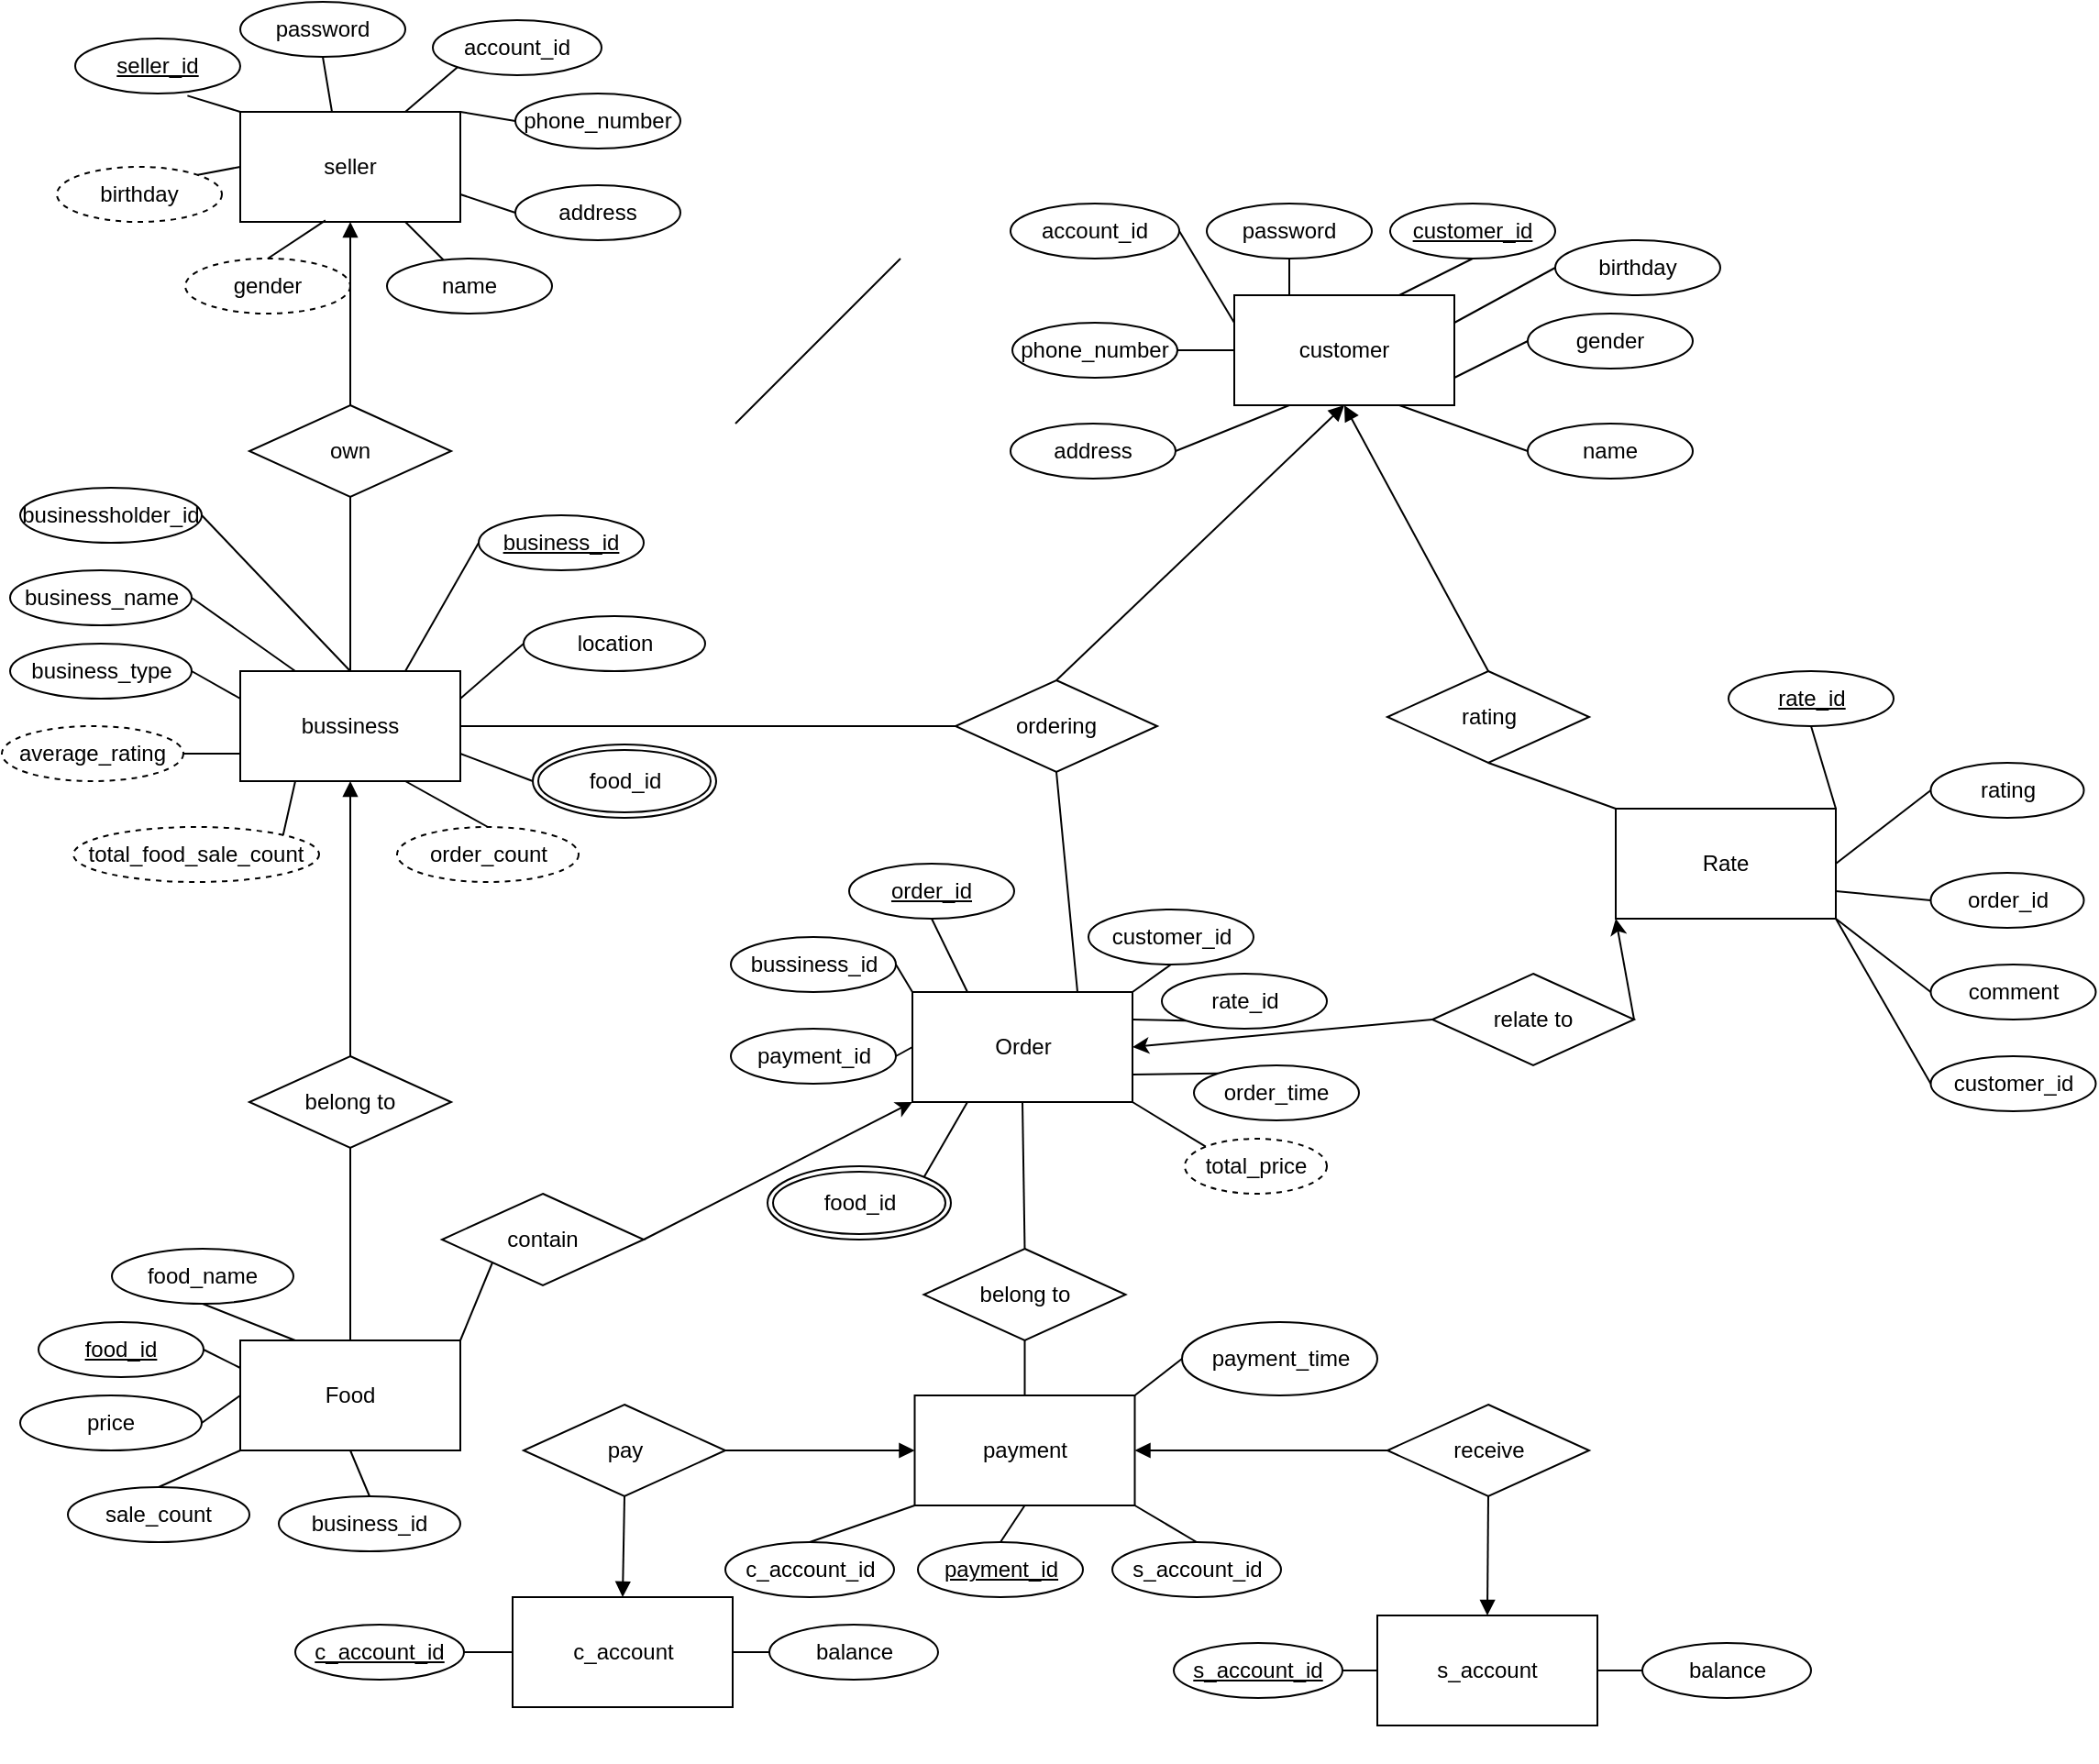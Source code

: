 <mxfile version="14.6.11" type="github">
  <diagram id="zIY5MBnULiBrZU2z5_TN" name="Page-1">
    <mxGraphModel dx="1221" dy="682" grid="1" gridSize="10" guides="1" tooltips="1" connect="1" arrows="1" fold="1" page="1" pageScale="1" pageWidth="827" pageHeight="1169" math="0" shadow="0">
      <root>
        <mxCell id="0" />
        <mxCell id="1" parent="0" />
        <mxCell id="gtj9oNjg9Hfpf6i6Bz86-1" style="edgeStyle=none;rounded=0;orthogonalLoop=1;jettySize=auto;html=1;exitX=0.5;exitY=1;exitDx=0;exitDy=0;entryX=0.5;entryY=0;entryDx=0;entryDy=0;endArrow=none;endFill=0;startArrow=block;startFill=1;" parent="1" source="gtj9oNjg9Hfpf6i6Bz86-3" target="gtj9oNjg9Hfpf6i6Bz86-18" edge="1">
          <mxGeometry relative="1" as="geometry" />
        </mxCell>
        <mxCell id="gtj9oNjg9Hfpf6i6Bz86-2" style="edgeStyle=none;rounded=0;orthogonalLoop=1;jettySize=auto;html=1;exitX=1;exitY=0.5;exitDx=0;exitDy=0;entryX=0;entryY=0.5;entryDx=0;entryDy=0;endArrow=none;endFill=0;" parent="1" source="gtj9oNjg9Hfpf6i6Bz86-3" target="gtj9oNjg9Hfpf6i6Bz86-96" edge="1">
          <mxGeometry relative="1" as="geometry" />
        </mxCell>
        <mxCell id="gtj9oNjg9Hfpf6i6Bz86-3" value="bussiness" style="rounded=0;whiteSpace=wrap;html=1;" parent="1" vertex="1">
          <mxGeometry x="220" y="405" width="120" height="60" as="geometry" />
        </mxCell>
        <mxCell id="gtj9oNjg9Hfpf6i6Bz86-4" value="Rate" style="rounded=0;whiteSpace=wrap;html=1;" parent="1" vertex="1">
          <mxGeometry x="970" y="480" width="120" height="60" as="geometry" />
        </mxCell>
        <mxCell id="gtj9oNjg9Hfpf6i6Bz86-5" style="edgeStyle=none;rounded=0;orthogonalLoop=1;jettySize=auto;html=1;exitX=1;exitY=0;exitDx=0;exitDy=0;entryX=0;entryY=1;entryDx=0;entryDy=0;endArrow=none;endFill=0;" parent="1" source="gtj9oNjg9Hfpf6i6Bz86-6" target="gtj9oNjg9Hfpf6i6Bz86-82" edge="1">
          <mxGeometry relative="1" as="geometry" />
        </mxCell>
        <mxCell id="gtj9oNjg9Hfpf6i6Bz86-6" value="Food" style="rounded=0;whiteSpace=wrap;html=1;" parent="1" vertex="1">
          <mxGeometry x="220" y="770" width="120" height="60" as="geometry" />
        </mxCell>
        <mxCell id="gtj9oNjg9Hfpf6i6Bz86-7" style="edgeStyle=none;rounded=0;orthogonalLoop=1;jettySize=auto;html=1;exitX=1;exitY=0.5;exitDx=0;exitDy=0;entryX=0;entryY=0.5;entryDx=0;entryDy=0;endArrow=none;endFill=0;startArrow=block;startFill=1;" parent="1" source="gtj9oNjg9Hfpf6i6Bz86-8" target="gtj9oNjg9Hfpf6i6Bz86-14" edge="1">
          <mxGeometry relative="1" as="geometry" />
        </mxCell>
        <mxCell id="gtj9oNjg9Hfpf6i6Bz86-8" value="payment" style="rounded=0;whiteSpace=wrap;html=1;" parent="1" vertex="1">
          <mxGeometry x="587.75" y="800" width="120" height="60" as="geometry" />
        </mxCell>
        <mxCell id="gtj9oNjg9Hfpf6i6Bz86-9" style="edgeStyle=none;rounded=0;orthogonalLoop=1;jettySize=auto;html=1;exitX=0;exitY=0.5;exitDx=0;exitDy=0;entryX=0.75;entryY=0;entryDx=0;entryDy=0;endArrow=none;endFill=0;" parent="1" source="gtj9oNjg9Hfpf6i6Bz86-10" target="gtj9oNjg9Hfpf6i6Bz86-3" edge="1">
          <mxGeometry relative="1" as="geometry" />
        </mxCell>
        <mxCell id="gtj9oNjg9Hfpf6i6Bz86-10" value="business_id" style="ellipse;whiteSpace=wrap;html=1;fontStyle=4" parent="1" vertex="1">
          <mxGeometry x="350" y="320" width="90" height="30" as="geometry" />
        </mxCell>
        <mxCell id="gtj9oNjg9Hfpf6i6Bz86-11" style="edgeStyle=none;rounded=0;orthogonalLoop=1;jettySize=auto;html=1;exitX=1;exitY=0.5;exitDx=0;exitDy=0;entryX=0;entryY=0.5;entryDx=0;entryDy=0;endArrow=block;endFill=1;" parent="1" source="gtj9oNjg9Hfpf6i6Bz86-12" target="gtj9oNjg9Hfpf6i6Bz86-8" edge="1">
          <mxGeometry relative="1" as="geometry" />
        </mxCell>
        <mxCell id="gtj9oNjg9Hfpf6i6Bz86-12" value="pay" style="rhombus;whiteSpace=wrap;html=1;shadow=0;sketch=0;" parent="1" vertex="1">
          <mxGeometry x="374.5" y="805" width="110" height="50" as="geometry" />
        </mxCell>
        <mxCell id="gtj9oNjg9Hfpf6i6Bz86-13" style="edgeStyle=none;rounded=0;orthogonalLoop=1;jettySize=auto;html=1;exitX=0.5;exitY=1;exitDx=0;exitDy=0;entryX=0.5;entryY=0;entryDx=0;entryDy=0;endArrow=block;endFill=1;" parent="1" source="gtj9oNjg9Hfpf6i6Bz86-14" target="gtj9oNjg9Hfpf6i6Bz86-73" edge="1">
          <mxGeometry relative="1" as="geometry" />
        </mxCell>
        <mxCell id="gtj9oNjg9Hfpf6i6Bz86-14" value="receive" style="rhombus;whiteSpace=wrap;html=1;shadow=0;sketch=0;" parent="1" vertex="1">
          <mxGeometry x="845.5" y="805" width="110" height="50" as="geometry" />
        </mxCell>
        <mxCell id="gtj9oNjg9Hfpf6i6Bz86-15" style="edgeStyle=none;rounded=0;orthogonalLoop=1;jettySize=auto;html=1;exitX=0.5;exitY=1;exitDx=0;exitDy=0;entryX=0.5;entryY=0;entryDx=0;entryDy=0;endArrow=none;endFill=0;" parent="1" source="gtj9oNjg9Hfpf6i6Bz86-16" target="gtj9oNjg9Hfpf6i6Bz86-8" edge="1">
          <mxGeometry relative="1" as="geometry" />
        </mxCell>
        <mxCell id="gtj9oNjg9Hfpf6i6Bz86-16" value="belong to" style="rhombus;whiteSpace=wrap;html=1;shadow=0;sketch=0;" parent="1" vertex="1">
          <mxGeometry x="592.75" y="720" width="110" height="50" as="geometry" />
        </mxCell>
        <mxCell id="gtj9oNjg9Hfpf6i6Bz86-17" style="edgeStyle=none;rounded=0;orthogonalLoop=1;jettySize=auto;html=1;exitX=0.5;exitY=1;exitDx=0;exitDy=0;entryX=0.5;entryY=0;entryDx=0;entryDy=0;endArrow=none;endFill=0;" parent="1" source="gtj9oNjg9Hfpf6i6Bz86-18" target="gtj9oNjg9Hfpf6i6Bz86-6" edge="1">
          <mxGeometry relative="1" as="geometry" />
        </mxCell>
        <mxCell id="gtj9oNjg9Hfpf6i6Bz86-18" value="belong to" style="rhombus;whiteSpace=wrap;html=1;shadow=0;sketch=0;" parent="1" vertex="1">
          <mxGeometry x="225" y="615" width="110" height="50" as="geometry" />
        </mxCell>
        <mxCell id="gtj9oNjg9Hfpf6i6Bz86-19" value="" style="group" parent="1" vertex="1" connectable="0">
          <mxGeometry x="642" y="150" width="370" height="170" as="geometry" />
        </mxCell>
        <mxCell id="gtj9oNjg9Hfpf6i6Bz86-20" value="customer" style="rounded=0;whiteSpace=wrap;html=1;" parent="gtj9oNjg9Hfpf6i6Bz86-19" vertex="1">
          <mxGeometry x="120" y="50" width="120" height="60" as="geometry" />
        </mxCell>
        <mxCell id="gtj9oNjg9Hfpf6i6Bz86-21" style="edgeStyle=none;rounded=0;orthogonalLoop=1;jettySize=auto;html=1;exitX=0.5;exitY=1;exitDx=0;exitDy=0;entryX=0.75;entryY=0;entryDx=0;entryDy=0;endArrow=none;endFill=0;" parent="gtj9oNjg9Hfpf6i6Bz86-19" source="gtj9oNjg9Hfpf6i6Bz86-22" target="gtj9oNjg9Hfpf6i6Bz86-20" edge="1">
          <mxGeometry relative="1" as="geometry" />
        </mxCell>
        <mxCell id="gtj9oNjg9Hfpf6i6Bz86-22" value="&lt;u&gt;customer_id&lt;/u&gt;" style="ellipse;whiteSpace=wrap;html=1;" parent="gtj9oNjg9Hfpf6i6Bz86-19" vertex="1">
          <mxGeometry x="205" width="90" height="30" as="geometry" />
        </mxCell>
        <mxCell id="gtj9oNjg9Hfpf6i6Bz86-23" style="edgeStyle=none;rounded=0;orthogonalLoop=1;jettySize=auto;html=1;exitX=0.5;exitY=1;exitDx=0;exitDy=0;entryX=0.25;entryY=0;entryDx=0;entryDy=0;endArrow=none;endFill=0;" parent="gtj9oNjg9Hfpf6i6Bz86-19" source="gtj9oNjg9Hfpf6i6Bz86-24" target="gtj9oNjg9Hfpf6i6Bz86-20" edge="1">
          <mxGeometry relative="1" as="geometry" />
        </mxCell>
        <mxCell id="gtj9oNjg9Hfpf6i6Bz86-24" value="password" style="ellipse;whiteSpace=wrap;html=1;" parent="gtj9oNjg9Hfpf6i6Bz86-19" vertex="1">
          <mxGeometry x="105" width="90" height="30" as="geometry" />
        </mxCell>
        <mxCell id="gtj9oNjg9Hfpf6i6Bz86-25" value="account_&lt;span style=&quot;color: rgba(0 , 0 , 0 , 0) ; font-family: monospace ; font-size: 0px&quot;&gt;%3CmxGraphModel%3E%3Croot%3E%3CmxCell%20id%3D%220%22%2F%3E%3CmxCell%20id%3D%221%22%20parent%3D%220%22%2F%3E%3CmxCell%20id%3D%222%22%20value%3D%22customer_id%22%20style%3D%22ellipse%3BwhiteSpace%3Dwrap%3Bhtml%3D1%3B%22%20vertex%3D%221%22%20parent%3D%221%22%3E%3CmxGeometry%20x%3D%22100%22%20y%3D%2220%22%20width%3D%2290%22%20height%3D%2230%22%20as%3D%22geometry%22%2F%3E%3C%2FmxCell%3E%3C%2Froot%3E%3C%2FmxGraphModel%3E&lt;/span&gt;id&lt;span style=&quot;color: rgba(0 , 0 , 0 , 0) ; font-family: monospace ; font-size: 0px&quot;&gt;%3CmxGraphModel%3E%3Croot%3E%3CmxCell%20id%3D%220%22%2F%3E%3CmxCell%20id%3D%221%22%20parent%3D%220%22%2F%3E%3CmxCell%20id%3D%222%22%20value%3D%22customer_id%22%20style%3D%22ellipse%3BwhiteSpace%3Dwrap%3Bhtml%3D1%3B%22%20vertex%3D%221%22%20parent%3D%221%22%3E%3CmxGeometry%20x%3D%22100%22%20y%3D%2220%22%20width%3D%2290%22%20height%3D%2230%22%20as%3D%22geometry%22%2F%3E%3C%2FmxCell%3E%3C%2Froot%3E%3C%2FmxGraphModel%3E&lt;/span&gt;" style="ellipse;whiteSpace=wrap;html=1;" parent="gtj9oNjg9Hfpf6i6Bz86-19" vertex="1">
          <mxGeometry x="-2" width="92" height="30" as="geometry" />
        </mxCell>
        <mxCell id="gtj9oNjg9Hfpf6i6Bz86-26" style="edgeStyle=none;rounded=0;orthogonalLoop=1;jettySize=auto;html=1;exitX=1;exitY=0.5;exitDx=0;exitDy=0;entryX=0.25;entryY=1;entryDx=0;entryDy=0;endArrow=none;endFill=0;" parent="gtj9oNjg9Hfpf6i6Bz86-19" source="gtj9oNjg9Hfpf6i6Bz86-27" target="gtj9oNjg9Hfpf6i6Bz86-20" edge="1">
          <mxGeometry relative="1" as="geometry" />
        </mxCell>
        <mxCell id="gtj9oNjg9Hfpf6i6Bz86-27" value="address" style="ellipse;whiteSpace=wrap;html=1;" parent="gtj9oNjg9Hfpf6i6Bz86-19" vertex="1">
          <mxGeometry x="-2" y="120" width="90" height="30" as="geometry" />
        </mxCell>
        <mxCell id="gtj9oNjg9Hfpf6i6Bz86-28" style="edgeStyle=orthogonalEdgeStyle;rounded=0;orthogonalLoop=1;jettySize=auto;html=1;exitX=1;exitY=0.5;exitDx=0;exitDy=0;entryX=0;entryY=1;entryDx=0;entryDy=0;strokeColor=none;" parent="gtj9oNjg9Hfpf6i6Bz86-19" source="gtj9oNjg9Hfpf6i6Bz86-30" target="gtj9oNjg9Hfpf6i6Bz86-20" edge="1">
          <mxGeometry relative="1" as="geometry" />
        </mxCell>
        <mxCell id="gtj9oNjg9Hfpf6i6Bz86-29" style="edgeStyle=none;rounded=0;orthogonalLoop=1;jettySize=auto;html=1;exitX=1;exitY=0.5;exitDx=0;exitDy=0;entryX=0;entryY=0.5;entryDx=0;entryDy=0;endArrow=none;endFill=0;" parent="gtj9oNjg9Hfpf6i6Bz86-19" source="gtj9oNjg9Hfpf6i6Bz86-30" target="gtj9oNjg9Hfpf6i6Bz86-20" edge="1">
          <mxGeometry relative="1" as="geometry" />
        </mxCell>
        <mxCell id="gtj9oNjg9Hfpf6i6Bz86-30" value="phone_number" style="ellipse;whiteSpace=wrap;html=1;" parent="gtj9oNjg9Hfpf6i6Bz86-19" vertex="1">
          <mxGeometry x="-1" y="65" width="90" height="30" as="geometry" />
        </mxCell>
        <mxCell id="gtj9oNjg9Hfpf6i6Bz86-31" style="edgeStyle=none;rounded=0;orthogonalLoop=1;jettySize=auto;html=1;exitX=0;exitY=0.5;exitDx=0;exitDy=0;entryX=0.75;entryY=1;entryDx=0;entryDy=0;endArrow=none;endFill=0;" parent="gtj9oNjg9Hfpf6i6Bz86-19" source="gtj9oNjg9Hfpf6i6Bz86-32" target="gtj9oNjg9Hfpf6i6Bz86-20" edge="1">
          <mxGeometry relative="1" as="geometry" />
        </mxCell>
        <mxCell id="gtj9oNjg9Hfpf6i6Bz86-32" value="name" style="ellipse;whiteSpace=wrap;html=1;" parent="gtj9oNjg9Hfpf6i6Bz86-19" vertex="1">
          <mxGeometry x="280" y="120" width="90" height="30" as="geometry" />
        </mxCell>
        <mxCell id="gtj9oNjg9Hfpf6i6Bz86-33" style="edgeStyle=none;rounded=0;orthogonalLoop=1;jettySize=auto;html=1;exitX=0;exitY=0.5;exitDx=0;exitDy=0;entryX=1;entryY=0.75;entryDx=0;entryDy=0;endArrow=none;endFill=0;" parent="gtj9oNjg9Hfpf6i6Bz86-19" source="gtj9oNjg9Hfpf6i6Bz86-34" target="gtj9oNjg9Hfpf6i6Bz86-20" edge="1">
          <mxGeometry relative="1" as="geometry" />
        </mxCell>
        <mxCell id="gtj9oNjg9Hfpf6i6Bz86-34" value="gender" style="ellipse;whiteSpace=wrap;html=1;shadow=0;sketch=0;" parent="gtj9oNjg9Hfpf6i6Bz86-19" vertex="1">
          <mxGeometry x="280" y="60" width="90" height="30" as="geometry" />
        </mxCell>
        <mxCell id="gtj9oNjg9Hfpf6i6Bz86-35" style="edgeStyle=none;rounded=0;orthogonalLoop=1;jettySize=auto;html=1;exitX=0;exitY=0.5;exitDx=0;exitDy=0;entryX=1;entryY=0.25;entryDx=0;entryDy=0;endArrow=none;endFill=0;" parent="gtj9oNjg9Hfpf6i6Bz86-19" source="gtj9oNjg9Hfpf6i6Bz86-36" target="gtj9oNjg9Hfpf6i6Bz86-20" edge="1">
          <mxGeometry relative="1" as="geometry" />
        </mxCell>
        <mxCell id="gtj9oNjg9Hfpf6i6Bz86-36" value="birthday" style="ellipse;whiteSpace=wrap;html=1;shadow=0;sketch=0;" parent="gtj9oNjg9Hfpf6i6Bz86-19" vertex="1">
          <mxGeometry x="295" y="20" width="90" height="30" as="geometry" />
        </mxCell>
        <mxCell id="gtj9oNjg9Hfpf6i6Bz86-37" style="rounded=0;orthogonalLoop=1;jettySize=auto;html=1;exitX=1;exitY=0.5;exitDx=0;exitDy=0;endArrow=none;endFill=0;entryX=0;entryY=0.25;entryDx=0;entryDy=0;" parent="gtj9oNjg9Hfpf6i6Bz86-19" source="gtj9oNjg9Hfpf6i6Bz86-25" target="gtj9oNjg9Hfpf6i6Bz86-20" edge="1">
          <mxGeometry relative="1" as="geometry">
            <mxPoint x="200" y="70" as="targetPoint" />
          </mxGeometry>
        </mxCell>
        <mxCell id="gtj9oNjg9Hfpf6i6Bz86-38" style="edgeStyle=none;rounded=0;orthogonalLoop=1;jettySize=auto;html=1;exitX=1;exitY=0.75;exitDx=0;exitDy=0;entryX=1;entryY=0.5;entryDx=0;entryDy=0;startArrow=none;startFill=0;endArrow=none;endFill=0;" parent="gtj9oNjg9Hfpf6i6Bz86-19" source="gtj9oNjg9Hfpf6i6Bz86-20" target="gtj9oNjg9Hfpf6i6Bz86-20" edge="1">
          <mxGeometry relative="1" as="geometry" />
        </mxCell>
        <mxCell id="gtj9oNjg9Hfpf6i6Bz86-39" style="edgeStyle=none;rounded=0;orthogonalLoop=1;jettySize=auto;html=1;exitX=1;exitY=0.75;exitDx=0;exitDy=0;entryX=1;entryY=0.5;entryDx=0;entryDy=0;startArrow=none;startFill=0;endArrow=none;endFill=0;" parent="gtj9oNjg9Hfpf6i6Bz86-19" source="gtj9oNjg9Hfpf6i6Bz86-20" target="gtj9oNjg9Hfpf6i6Bz86-20" edge="1">
          <mxGeometry relative="1" as="geometry" />
        </mxCell>
        <mxCell id="gtj9oNjg9Hfpf6i6Bz86-40" value="" style="group" parent="1" vertex="1" connectable="0">
          <mxGeometry x="120" y="40" width="340" height="170" as="geometry" />
        </mxCell>
        <mxCell id="gtj9oNjg9Hfpf6i6Bz86-41" value="seller" style="rounded=0;whiteSpace=wrap;html=1;" parent="gtj9oNjg9Hfpf6i6Bz86-40" vertex="1">
          <mxGeometry x="100" y="60" width="120" height="60" as="geometry" />
        </mxCell>
        <mxCell id="gtj9oNjg9Hfpf6i6Bz86-42" value="seller_id" style="ellipse;whiteSpace=wrap;html=1;fontStyle=4" parent="gtj9oNjg9Hfpf6i6Bz86-40" vertex="1">
          <mxGeometry x="10" y="20" width="90" height="30" as="geometry" />
        </mxCell>
        <mxCell id="gtj9oNjg9Hfpf6i6Bz86-43" value="password" style="ellipse;whiteSpace=wrap;html=1;" parent="gtj9oNjg9Hfpf6i6Bz86-40" vertex="1">
          <mxGeometry x="100" width="90" height="30" as="geometry" />
        </mxCell>
        <mxCell id="gtj9oNjg9Hfpf6i6Bz86-44" value="account_&lt;span style=&quot;color: rgba(0 , 0 , 0 , 0) ; font-family: monospace ; font-size: 0px&quot;&gt;%3CmxGraphModel%3E%3Croot%3E%3CmxCell%20id%3D%220%22%2F%3E%3CmxCell%20id%3D%221%22%20parent%3D%220%22%2F%3E%3CmxCell%20id%3D%222%22%20value%3D%22customer_id%22%20style%3D%22ellipse%3BwhiteSpace%3Dwrap%3Bhtml%3D1%3B%22%20vertex%3D%221%22%20parent%3D%221%22%3E%3CmxGeometry%20x%3D%22100%22%20y%3D%2220%22%20width%3D%2290%22%20height%3D%2230%22%20as%3D%22geometry%22%2F%3E%3C%2FmxCell%3E%3C%2Froot%3E%3C%2FmxGraphModel%3E&lt;/span&gt;id&lt;span style=&quot;color: rgba(0 , 0 , 0 , 0) ; font-family: monospace ; font-size: 0px&quot;&gt;%3CmxGraphModel%3E%3Croot%3E%3CmxCell%20id%3D%220%22%2F%3E%3CmxCell%20id%3D%221%22%20parent%3D%220%22%2F%3E%3CmxCell%20id%3D%222%22%20value%3D%22customer_id%22%20style%3D%22ellipse%3BwhiteSpace%3Dwrap%3Bhtml%3D1%3B%22%20vertex%3D%221%22%20parent%3D%221%22%3E%3CmxGeometry%20x%3D%22100%22%20y%3D%2220%22%20width%3D%2290%22%20height%3D%2230%22%20as%3D%22geometry%22%2F%3E%3C%2FmxCell%3E%3C%2Froot%3E%3C%2FmxGraphModel%3E&lt;/span&gt;" style="ellipse;whiteSpace=wrap;html=1;" parent="gtj9oNjg9Hfpf6i6Bz86-40" vertex="1">
          <mxGeometry x="205" y="10" width="92" height="30" as="geometry" />
        </mxCell>
        <mxCell id="gtj9oNjg9Hfpf6i6Bz86-45" value="phone_number" style="ellipse;whiteSpace=wrap;html=1;" parent="gtj9oNjg9Hfpf6i6Bz86-40" vertex="1">
          <mxGeometry x="250" y="50" width="90" height="30" as="geometry" />
        </mxCell>
        <mxCell id="gtj9oNjg9Hfpf6i6Bz86-46" value="address" style="ellipse;whiteSpace=wrap;html=1;" parent="gtj9oNjg9Hfpf6i6Bz86-40" vertex="1">
          <mxGeometry x="250" y="100" width="90" height="30" as="geometry" />
        </mxCell>
        <mxCell id="gtj9oNjg9Hfpf6i6Bz86-47" value="name" style="ellipse;whiteSpace=wrap;html=1;" parent="gtj9oNjg9Hfpf6i6Bz86-40" vertex="1">
          <mxGeometry x="180" y="140" width="90" height="30" as="geometry" />
        </mxCell>
        <mxCell id="gtj9oNjg9Hfpf6i6Bz86-48" value="birthday" style="ellipse;whiteSpace=wrap;html=1;shadow=0;sketch=0;dashed=1;" parent="gtj9oNjg9Hfpf6i6Bz86-40" vertex="1">
          <mxGeometry y="90" width="90" height="30" as="geometry" />
        </mxCell>
        <mxCell id="gtj9oNjg9Hfpf6i6Bz86-49" value="gender" style="ellipse;whiteSpace=wrap;html=1;shadow=0;sketch=0;dashed=1;" parent="gtj9oNjg9Hfpf6i6Bz86-40" vertex="1">
          <mxGeometry x="70" y="140" width="90" height="30" as="geometry" />
        </mxCell>
        <mxCell id="gtj9oNjg9Hfpf6i6Bz86-50" value="" style="endArrow=none;html=1;rounded=0;" parent="gtj9oNjg9Hfpf6i6Bz86-40" source="gtj9oNjg9Hfpf6i6Bz86-41" target="gtj9oNjg9Hfpf6i6Bz86-47" edge="1">
          <mxGeometry relative="1" as="geometry">
            <mxPoint x="350" y="360" as="sourcePoint" />
            <mxPoint x="510" y="360" as="targetPoint" />
          </mxGeometry>
        </mxCell>
        <mxCell id="gtj9oNjg9Hfpf6i6Bz86-51" value="" style="endArrow=none;html=1;rounded=0;exitX=0.75;exitY=0;exitDx=0;exitDy=0;entryX=0;entryY=1;entryDx=0;entryDy=0;" parent="gtj9oNjg9Hfpf6i6Bz86-40" source="gtj9oNjg9Hfpf6i6Bz86-41" target="gtj9oNjg9Hfpf6i6Bz86-44" edge="1">
          <mxGeometry relative="1" as="geometry">
            <mxPoint x="350" y="170" as="sourcePoint" />
            <mxPoint x="510" y="170" as="targetPoint" />
          </mxGeometry>
        </mxCell>
        <mxCell id="gtj9oNjg9Hfpf6i6Bz86-52" value="" style="endArrow=none;html=1;rounded=0;entryX=0.5;entryY=1;entryDx=0;entryDy=0;" parent="gtj9oNjg9Hfpf6i6Bz86-40" target="gtj9oNjg9Hfpf6i6Bz86-43" edge="1">
          <mxGeometry relative="1" as="geometry">
            <mxPoint x="150" y="60" as="sourcePoint" />
            <mxPoint x="310" y="60" as="targetPoint" />
          </mxGeometry>
        </mxCell>
        <mxCell id="gtj9oNjg9Hfpf6i6Bz86-53" value="" style="endArrow=none;html=1;rounded=0;exitX=1;exitY=0;exitDx=0;exitDy=0;entryX=0;entryY=0.5;entryDx=0;entryDy=0;" parent="gtj9oNjg9Hfpf6i6Bz86-40" source="gtj9oNjg9Hfpf6i6Bz86-48" target="gtj9oNjg9Hfpf6i6Bz86-41" edge="1">
          <mxGeometry relative="1" as="geometry">
            <mxPoint x="350" y="170" as="sourcePoint" />
            <mxPoint x="510" y="170" as="targetPoint" />
          </mxGeometry>
        </mxCell>
        <mxCell id="gtj9oNjg9Hfpf6i6Bz86-54" value="" style="endArrow=none;html=1;rounded=0;exitX=0.5;exitY=0;exitDx=0;exitDy=0;entryX=0.387;entryY=0.987;entryDx=0;entryDy=0;entryPerimeter=0;" parent="gtj9oNjg9Hfpf6i6Bz86-40" source="gtj9oNjg9Hfpf6i6Bz86-49" target="gtj9oNjg9Hfpf6i6Bz86-41" edge="1">
          <mxGeometry relative="1" as="geometry">
            <mxPoint x="350" y="170" as="sourcePoint" />
            <mxPoint x="84.4" y="82" as="targetPoint" />
          </mxGeometry>
        </mxCell>
        <mxCell id="gtj9oNjg9Hfpf6i6Bz86-55" value="" style="endArrow=none;html=1;rounded=0;entryX=0.68;entryY=1.04;entryDx=0;entryDy=0;entryPerimeter=0;exitX=0;exitY=0;exitDx=0;exitDy=0;" parent="gtj9oNjg9Hfpf6i6Bz86-40" source="gtj9oNjg9Hfpf6i6Bz86-41" target="gtj9oNjg9Hfpf6i6Bz86-42" edge="1">
          <mxGeometry relative="1" as="geometry">
            <mxPoint x="60" y="240" as="sourcePoint" />
            <mxPoint x="470" y="350" as="targetPoint" />
          </mxGeometry>
        </mxCell>
        <mxCell id="gtj9oNjg9Hfpf6i6Bz86-56" value="" style="endArrow=none;html=1;rounded=0;entryX=0;entryY=0.5;entryDx=0;entryDy=0;exitX=1;exitY=0;exitDx=0;exitDy=0;" parent="gtj9oNjg9Hfpf6i6Bz86-40" source="gtj9oNjg9Hfpf6i6Bz86-41" target="gtj9oNjg9Hfpf6i6Bz86-45" edge="1">
          <mxGeometry relative="1" as="geometry">
            <mxPoint x="180" y="250" as="sourcePoint" />
            <mxPoint x="470" y="350" as="targetPoint" />
          </mxGeometry>
        </mxCell>
        <mxCell id="gtj9oNjg9Hfpf6i6Bz86-57" value="" style="endArrow=none;html=1;rounded=0;exitX=1;exitY=0.75;exitDx=0;exitDy=0;entryX=0;entryY=0.5;entryDx=0;entryDy=0;" parent="gtj9oNjg9Hfpf6i6Bz86-40" source="gtj9oNjg9Hfpf6i6Bz86-41" target="gtj9oNjg9Hfpf6i6Bz86-46" edge="1">
          <mxGeometry relative="1" as="geometry">
            <mxPoint x="310" y="350" as="sourcePoint" />
            <mxPoint x="210" y="290" as="targetPoint" />
          </mxGeometry>
        </mxCell>
        <mxCell id="gtj9oNjg9Hfpf6i6Bz86-58" value="" style="group;fontStyle=4" parent="1" vertex="1" connectable="0">
          <mxGeometry x="263" y="930" width="342" height="60" as="geometry" />
        </mxCell>
        <mxCell id="gtj9oNjg9Hfpf6i6Bz86-59" value="c_account" style="rounded=0;whiteSpace=wrap;html=1;" parent="gtj9oNjg9Hfpf6i6Bz86-58" vertex="1">
          <mxGeometry x="105.5" y="-20" width="120" height="60" as="geometry" />
        </mxCell>
        <mxCell id="gtj9oNjg9Hfpf6i6Bz86-60" style="edgeStyle=none;rounded=0;orthogonalLoop=1;jettySize=auto;html=1;exitX=1;exitY=0.5;exitDx=0;exitDy=0;entryX=0;entryY=0.5;entryDx=0;entryDy=0;endArrow=none;endFill=0;" parent="gtj9oNjg9Hfpf6i6Bz86-58" source="gtj9oNjg9Hfpf6i6Bz86-61" target="gtj9oNjg9Hfpf6i6Bz86-59" edge="1">
          <mxGeometry relative="1" as="geometry">
            <mxPoint x="87.5" y="10" as="sourcePoint" />
          </mxGeometry>
        </mxCell>
        <mxCell id="gtj9oNjg9Hfpf6i6Bz86-61" value="c_account_id" style="ellipse;whiteSpace=wrap;html=1;fontStyle=4" parent="gtj9oNjg9Hfpf6i6Bz86-58" vertex="1">
          <mxGeometry x="-13" y="-5" width="92" height="30" as="geometry" />
        </mxCell>
        <mxCell id="gtj9oNjg9Hfpf6i6Bz86-62" style="edgeStyle=none;rounded=0;orthogonalLoop=1;jettySize=auto;html=1;exitX=0;exitY=0.5;exitDx=0;exitDy=0;entryX=1;entryY=0.5;entryDx=0;entryDy=0;endArrow=none;endFill=0;" parent="gtj9oNjg9Hfpf6i6Bz86-58" source="gtj9oNjg9Hfpf6i6Bz86-63" target="gtj9oNjg9Hfpf6i6Bz86-59" edge="1">
          <mxGeometry relative="1" as="geometry" />
        </mxCell>
        <mxCell id="gtj9oNjg9Hfpf6i6Bz86-63" value="balance" style="ellipse;whiteSpace=wrap;html=1;" parent="gtj9oNjg9Hfpf6i6Bz86-58" vertex="1">
          <mxGeometry x="245.5" y="-5" width="92" height="30" as="geometry" />
        </mxCell>
        <mxCell id="gtj9oNjg9Hfpf6i6Bz86-64" style="edgeStyle=none;rounded=0;orthogonalLoop=1;jettySize=auto;html=1;exitX=1;exitY=0.5;exitDx=0;exitDy=0;entryX=0.25;entryY=0;entryDx=0;entryDy=0;endArrow=none;endFill=0;" parent="1" source="gtj9oNjg9Hfpf6i6Bz86-65" target="gtj9oNjg9Hfpf6i6Bz86-3" edge="1">
          <mxGeometry relative="1" as="geometry" />
        </mxCell>
        <mxCell id="gtj9oNjg9Hfpf6i6Bz86-65" value="business_name" style="ellipse;whiteSpace=wrap;html=1;" parent="1" vertex="1">
          <mxGeometry x="94.5" y="350" width="99" height="30" as="geometry" />
        </mxCell>
        <mxCell id="gtj9oNjg9Hfpf6i6Bz86-66" style="edgeStyle=none;rounded=0;orthogonalLoop=1;jettySize=auto;html=1;entryX=1;entryY=0;entryDx=0;entryDy=0;endArrow=none;endFill=0;exitX=0.5;exitY=1;exitDx=0;exitDy=0;" parent="1" source="gtj9oNjg9Hfpf6i6Bz86-67" target="gtj9oNjg9Hfpf6i6Bz86-4" edge="1">
          <mxGeometry relative="1" as="geometry">
            <mxPoint x="1086" y="465" as="sourcePoint" />
          </mxGeometry>
        </mxCell>
        <mxCell id="gtj9oNjg9Hfpf6i6Bz86-67" value="rate_id" style="ellipse;whiteSpace=wrap;html=1;fontStyle=4" parent="1" vertex="1">
          <mxGeometry x="1031.5" y="405" width="90" height="30" as="geometry" />
        </mxCell>
        <mxCell id="gtj9oNjg9Hfpf6i6Bz86-68" style="edgeStyle=none;rounded=0;orthogonalLoop=1;jettySize=auto;html=1;exitX=1;exitY=0.5;exitDx=0;exitDy=0;entryX=0;entryY=0.25;entryDx=0;entryDy=0;endArrow=none;endFill=0;" parent="1" source="gtj9oNjg9Hfpf6i6Bz86-69" target="gtj9oNjg9Hfpf6i6Bz86-6" edge="1">
          <mxGeometry relative="1" as="geometry" />
        </mxCell>
        <mxCell id="gtj9oNjg9Hfpf6i6Bz86-69" value="food_id" style="ellipse;whiteSpace=wrap;html=1;fontStyle=4" parent="1" vertex="1">
          <mxGeometry x="110" y="760" width="90" height="30" as="geometry" />
        </mxCell>
        <mxCell id="gtj9oNjg9Hfpf6i6Bz86-70" value="payment_id" style="ellipse;whiteSpace=wrap;html=1;fontStyle=4" parent="1" vertex="1">
          <mxGeometry x="589.5" y="880" width="90" height="30" as="geometry" />
        </mxCell>
        <mxCell id="gtj9oNjg9Hfpf6i6Bz86-71" value="c_account_id" style="ellipse;whiteSpace=wrap;html=1;" parent="1" vertex="1">
          <mxGeometry x="484.5" y="880" width="92" height="30" as="geometry" />
        </mxCell>
        <mxCell id="gtj9oNjg9Hfpf6i6Bz86-72" value="" style="group" parent="1" vertex="1" connectable="0">
          <mxGeometry x="733.5" y="940" width="343" height="60" as="geometry" />
        </mxCell>
        <mxCell id="gtj9oNjg9Hfpf6i6Bz86-73" value="s_account" style="rounded=0;whiteSpace=wrap;html=1;" parent="gtj9oNjg9Hfpf6i6Bz86-72" vertex="1">
          <mxGeometry x="106.5" y="-20" width="120" height="60" as="geometry" />
        </mxCell>
        <mxCell id="gtj9oNjg9Hfpf6i6Bz86-74" style="edgeStyle=none;rounded=0;orthogonalLoop=1;jettySize=auto;html=1;exitX=1;exitY=0.5;exitDx=0;exitDy=0;entryX=0;entryY=0.5;entryDx=0;entryDy=0;endArrow=none;endFill=0;" parent="gtj9oNjg9Hfpf6i6Bz86-72" source="gtj9oNjg9Hfpf6i6Bz86-75" target="gtj9oNjg9Hfpf6i6Bz86-73" edge="1">
          <mxGeometry relative="1" as="geometry" />
        </mxCell>
        <mxCell id="gtj9oNjg9Hfpf6i6Bz86-75" value="s_account_id" style="ellipse;whiteSpace=wrap;html=1;fontStyle=4" parent="gtj9oNjg9Hfpf6i6Bz86-72" vertex="1">
          <mxGeometry x="-4.5" y="-5" width="92" height="30" as="geometry" />
        </mxCell>
        <mxCell id="gtj9oNjg9Hfpf6i6Bz86-76" style="edgeStyle=none;rounded=0;orthogonalLoop=1;jettySize=auto;html=1;exitX=0;exitY=0.5;exitDx=0;exitDy=0;entryX=1;entryY=0.5;entryDx=0;entryDy=0;endArrow=none;endFill=0;" parent="gtj9oNjg9Hfpf6i6Bz86-72" source="gtj9oNjg9Hfpf6i6Bz86-77" target="gtj9oNjg9Hfpf6i6Bz86-73" edge="1">
          <mxGeometry relative="1" as="geometry">
            <mxPoint x="246.5" y="10" as="sourcePoint" />
          </mxGeometry>
        </mxCell>
        <mxCell id="gtj9oNjg9Hfpf6i6Bz86-77" value="balance" style="ellipse;whiteSpace=wrap;html=1;" parent="gtj9oNjg9Hfpf6i6Bz86-72" vertex="1">
          <mxGeometry x="251" y="-5" width="92" height="30" as="geometry" />
        </mxCell>
        <mxCell id="gtj9oNjg9Hfpf6i6Bz86-78" value="s_account_id" style="ellipse;whiteSpace=wrap;html=1;" parent="1" vertex="1">
          <mxGeometry x="695.5" y="880" width="92" height="30" as="geometry" />
        </mxCell>
        <mxCell id="gtj9oNjg9Hfpf6i6Bz86-79" style="edgeStyle=none;rounded=0;orthogonalLoop=1;jettySize=auto;html=1;exitX=0.5;exitY=1;exitDx=0;exitDy=0;entryX=0.25;entryY=0;entryDx=0;entryDy=0;endArrow=none;endFill=0;" parent="1" source="gtj9oNjg9Hfpf6i6Bz86-80" target="gtj9oNjg9Hfpf6i6Bz86-6" edge="1">
          <mxGeometry relative="1" as="geometry" />
        </mxCell>
        <mxCell id="gtj9oNjg9Hfpf6i6Bz86-80" value="food_name" style="ellipse;whiteSpace=wrap;html=1;" parent="1" vertex="1">
          <mxGeometry x="150" y="720" width="99" height="30" as="geometry" />
        </mxCell>
        <mxCell id="gtj9oNjg9Hfpf6i6Bz86-82" value="contain" style="rhombus;whiteSpace=wrap;html=1;shadow=0;sketch=0;" parent="1" vertex="1">
          <mxGeometry x="330" y="690" width="110" height="50" as="geometry" />
        </mxCell>
        <mxCell id="gtj9oNjg9Hfpf6i6Bz86-84" value="relate to" style="rhombus;whiteSpace=wrap;html=1;shadow=0;sketch=0;" parent="1" vertex="1">
          <mxGeometry x="870" y="570" width="110" height="50" as="geometry" />
        </mxCell>
        <mxCell id="gtj9oNjg9Hfpf6i6Bz86-85" style="edgeStyle=none;rounded=0;orthogonalLoop=1;jettySize=auto;html=1;exitX=1;exitY=0.5;exitDx=0;exitDy=0;entryX=0;entryY=0.25;entryDx=0;entryDy=0;endArrow=none;endFill=0;" parent="1" source="gtj9oNjg9Hfpf6i6Bz86-86" target="gtj9oNjg9Hfpf6i6Bz86-3" edge="1">
          <mxGeometry relative="1" as="geometry" />
        </mxCell>
        <mxCell id="gtj9oNjg9Hfpf6i6Bz86-86" value="business_type" style="ellipse;whiteSpace=wrap;html=1;" parent="1" vertex="1">
          <mxGeometry x="94.5" y="390" width="99" height="30" as="geometry" />
        </mxCell>
        <mxCell id="gtj9oNjg9Hfpf6i6Bz86-87" value="own" style="rhombus;whiteSpace=wrap;html=1;shadow=0;sketch=0;" parent="1" vertex="1">
          <mxGeometry x="225" y="260" width="110" height="50" as="geometry" />
        </mxCell>
        <mxCell id="gtj9oNjg9Hfpf6i6Bz86-88" style="edgeStyle=none;rounded=0;orthogonalLoop=1;jettySize=auto;html=1;exitX=0.5;exitY=1;exitDx=0;exitDy=0;entryX=0;entryY=0;entryDx=0;entryDy=0;endArrow=none;endFill=0;" parent="1" source="gtj9oNjg9Hfpf6i6Bz86-89" target="gtj9oNjg9Hfpf6i6Bz86-4" edge="1">
          <mxGeometry relative="1" as="geometry">
            <mxPoint x="950" y="460" as="sourcePoint" />
          </mxGeometry>
        </mxCell>
        <mxCell id="gtj9oNjg9Hfpf6i6Bz86-89" value="rating" style="rhombus;whiteSpace=wrap;html=1;shadow=0;sketch=0;" parent="1" vertex="1">
          <mxGeometry x="845.5" y="405" width="110" height="50" as="geometry" />
        </mxCell>
        <mxCell id="gtj9oNjg9Hfpf6i6Bz86-90" style="edgeStyle=none;rounded=0;orthogonalLoop=1;jettySize=auto;html=1;exitX=1;exitY=0.5;exitDx=0;exitDy=0;entryX=0;entryY=0.5;entryDx=0;entryDy=0;endArrow=none;endFill=0;" parent="1" source="gtj9oNjg9Hfpf6i6Bz86-91" target="gtj9oNjg9Hfpf6i6Bz86-6" edge="1">
          <mxGeometry relative="1" as="geometry" />
        </mxCell>
        <mxCell id="gtj9oNjg9Hfpf6i6Bz86-91" value="price" style="ellipse;whiteSpace=wrap;html=1;" parent="1" vertex="1">
          <mxGeometry x="100" y="800" width="99" height="30" as="geometry" />
        </mxCell>
        <mxCell id="gtj9oNjg9Hfpf6i6Bz86-92" style="edgeStyle=none;rounded=0;orthogonalLoop=1;jettySize=auto;html=1;exitX=0.5;exitY=0;exitDx=0;exitDy=0;entryX=0;entryY=1;entryDx=0;entryDy=0;endArrow=none;endFill=0;" parent="1" source="gtj9oNjg9Hfpf6i6Bz86-93" target="gtj9oNjg9Hfpf6i6Bz86-6" edge="1">
          <mxGeometry relative="1" as="geometry" />
        </mxCell>
        <mxCell id="gtj9oNjg9Hfpf6i6Bz86-93" value="sale_count" style="ellipse;whiteSpace=wrap;html=1;" parent="1" vertex="1">
          <mxGeometry x="126" y="850" width="99" height="30" as="geometry" />
        </mxCell>
        <mxCell id="gtj9oNjg9Hfpf6i6Bz86-94" style="edgeStyle=none;rounded=0;orthogonalLoop=1;jettySize=auto;html=1;exitX=0.5;exitY=0;exitDx=0;exitDy=0;entryX=0.5;entryY=1;entryDx=0;entryDy=0;endArrow=block;endFill=1;" parent="1" source="gtj9oNjg9Hfpf6i6Bz86-96" target="gtj9oNjg9Hfpf6i6Bz86-20" edge="1">
          <mxGeometry relative="1" as="geometry" />
        </mxCell>
        <mxCell id="gtj9oNjg9Hfpf6i6Bz86-95" style="edgeStyle=none;rounded=0;orthogonalLoop=1;jettySize=auto;html=1;exitX=0.5;exitY=1;exitDx=0;exitDy=0;entryX=0.75;entryY=0;entryDx=0;entryDy=0;endArrow=none;endFill=0;" parent="1" source="gtj9oNjg9Hfpf6i6Bz86-96" target="gtj9oNjg9Hfpf6i6Bz86-111" edge="1">
          <mxGeometry relative="1" as="geometry" />
        </mxCell>
        <mxCell id="gtj9oNjg9Hfpf6i6Bz86-96" value="ordering" style="rhombus;whiteSpace=wrap;html=1;shadow=0;sketch=0;" parent="1" vertex="1">
          <mxGeometry x="610" y="410" width="110" height="50" as="geometry" />
        </mxCell>
        <mxCell id="gtj9oNjg9Hfpf6i6Bz86-97" style="edgeStyle=none;rounded=0;orthogonalLoop=1;jettySize=auto;html=1;exitX=1;exitY=0.5;exitDx=0;exitDy=0;entryX=0;entryY=0.75;entryDx=0;entryDy=0;endArrow=none;endFill=0;" parent="1" source="gtj9oNjg9Hfpf6i6Bz86-98" target="gtj9oNjg9Hfpf6i6Bz86-3" edge="1">
          <mxGeometry relative="1" as="geometry" />
        </mxCell>
        <mxCell id="gtj9oNjg9Hfpf6i6Bz86-98" value="average_rating" style="ellipse;whiteSpace=wrap;html=1;dashed=1;" parent="1" vertex="1">
          <mxGeometry x="90" y="435" width="99" height="30" as="geometry" />
        </mxCell>
        <mxCell id="gtj9oNjg9Hfpf6i6Bz86-99" style="edgeStyle=none;rounded=0;orthogonalLoop=1;jettySize=auto;html=1;exitX=0;exitY=0.5;exitDx=0;exitDy=0;entryX=1;entryY=0.25;entryDx=0;entryDy=0;endArrow=none;endFill=0;" parent="1" source="gtj9oNjg9Hfpf6i6Bz86-100" target="gtj9oNjg9Hfpf6i6Bz86-3" edge="1">
          <mxGeometry relative="1" as="geometry">
            <mxPoint x="349.176" y="409.34" as="sourcePoint" />
          </mxGeometry>
        </mxCell>
        <mxCell id="gtj9oNjg9Hfpf6i6Bz86-100" value="location" style="ellipse;whiteSpace=wrap;html=1;" parent="1" vertex="1">
          <mxGeometry x="374.5" y="375" width="99" height="30" as="geometry" />
        </mxCell>
        <mxCell id="gtj9oNjg9Hfpf6i6Bz86-101" style="edgeStyle=none;rounded=0;orthogonalLoop=1;jettySize=auto;html=1;exitX=1;exitY=0;exitDx=0;exitDy=0;entryX=0.25;entryY=1;entryDx=0;entryDy=0;endArrow=none;endFill=0;" parent="1" source="gtj9oNjg9Hfpf6i6Bz86-102" target="gtj9oNjg9Hfpf6i6Bz86-3" edge="1">
          <mxGeometry relative="1" as="geometry" />
        </mxCell>
        <mxCell id="gtj9oNjg9Hfpf6i6Bz86-102" value="total_food_sale_count" style="ellipse;whiteSpace=wrap;html=1;dashed=1;" parent="1" vertex="1">
          <mxGeometry x="129" y="490" width="134" height="30" as="geometry" />
        </mxCell>
        <mxCell id="gtj9oNjg9Hfpf6i6Bz86-103" style="edgeStyle=none;rounded=0;orthogonalLoop=1;jettySize=auto;html=1;exitX=0.5;exitY=0;exitDx=0;exitDy=0;entryX=0.75;entryY=1;entryDx=0;entryDy=0;endArrow=none;endFill=0;" parent="1" source="gtj9oNjg9Hfpf6i6Bz86-104" target="gtj9oNjg9Hfpf6i6Bz86-3" edge="1">
          <mxGeometry relative="1" as="geometry" />
        </mxCell>
        <mxCell id="gtj9oNjg9Hfpf6i6Bz86-104" value="order_count" style="ellipse;whiteSpace=wrap;html=1;dashed=1;" parent="1" vertex="1">
          <mxGeometry x="305.5" y="490" width="99" height="30" as="geometry" />
        </mxCell>
        <mxCell id="gtj9oNjg9Hfpf6i6Bz86-105" style="edgeStyle=none;rounded=0;orthogonalLoop=1;jettySize=auto;html=1;exitX=0;exitY=0.5;exitDx=0;exitDy=0;entryX=1;entryY=1;entryDx=0;entryDy=0;endArrow=none;endFill=0;" parent="1" source="gtj9oNjg9Hfpf6i6Bz86-106" target="gtj9oNjg9Hfpf6i6Bz86-4" edge="1">
          <mxGeometry relative="1" as="geometry" />
        </mxCell>
        <mxCell id="gtj9oNjg9Hfpf6i6Bz86-106" value="comment" style="ellipse;whiteSpace=wrap;html=1;shadow=0;sketch=0;" parent="1" vertex="1">
          <mxGeometry x="1141.75" y="565" width="90" height="30" as="geometry" />
        </mxCell>
        <mxCell id="gtj9oNjg9Hfpf6i6Bz86-107" style="edgeStyle=none;rounded=0;orthogonalLoop=1;jettySize=auto;html=1;exitX=0;exitY=0.5;exitDx=0;exitDy=0;entryX=1;entryY=0.75;entryDx=0;entryDy=0;endArrow=none;endFill=0;" parent="1" source="LTT-RdW8czctZ229jj61-3" target="gtj9oNjg9Hfpf6i6Bz86-3" edge="1">
          <mxGeometry relative="1" as="geometry">
            <mxPoint x="404.5" y="465" as="sourcePoint" />
          </mxGeometry>
        </mxCell>
        <mxCell id="gtj9oNjg9Hfpf6i6Bz86-108" value="" style="endArrow=none;html=1;rounded=0;entryX=0.5;entryY=0;entryDx=0;entryDy=0;startArrow=block;startFill=1;exitX=0.5;exitY=1;exitDx=0;exitDy=0;" parent="1" source="gtj9oNjg9Hfpf6i6Bz86-41" target="gtj9oNjg9Hfpf6i6Bz86-87" edge="1">
          <mxGeometry relative="1" as="geometry">
            <mxPoint x="270" y="160" as="sourcePoint" />
            <mxPoint x="580" y="550" as="targetPoint" />
          </mxGeometry>
        </mxCell>
        <mxCell id="gtj9oNjg9Hfpf6i6Bz86-109" value="" style="endArrow=none;html=1;rounded=0;exitX=0.5;exitY=1;exitDx=0;exitDy=0;entryX=0.5;entryY=0;entryDx=0;entryDy=0;" parent="1" source="gtj9oNjg9Hfpf6i6Bz86-87" target="gtj9oNjg9Hfpf6i6Bz86-3" edge="1">
          <mxGeometry relative="1" as="geometry">
            <mxPoint x="420" y="550" as="sourcePoint" />
            <mxPoint x="580" y="550" as="targetPoint" />
          </mxGeometry>
        </mxCell>
        <mxCell id="gtj9oNjg9Hfpf6i6Bz86-110" value="" style="group" parent="1" vertex="1" connectable="0">
          <mxGeometry x="487.5" y="535" width="352.5" height="215" as="geometry" />
        </mxCell>
        <mxCell id="gtj9oNjg9Hfpf6i6Bz86-111" value="Order&lt;span style=&quot;color: rgba(0 , 0 , 0 , 0) ; font-family: monospace ; font-size: 0px&quot;&gt;%3CmxGraphModel%3E%3Croot%3E%3CmxCell%20id%3D%220%22%2F%3E%3CmxCell%20id%3D%221%22%20parent%3D%220%22%2F%3E%3CmxCell%20id%3D%222%22%20value%3D%22customer_id%22%20style%3D%22ellipse%3BwhiteSpace%3Dwrap%3Bhtml%3D1%3B%22%20vertex%3D%221%22%20parent%3D%221%22%3E%3CmxGeometry%20x%3D%2280%22%20y%3D%2280%22%20width%3D%2290%22%20height%3D%2230%22%20as%3D%22geometry%22%2F%3E%3C%2FmxCell%3E%3C%2Froot%3E%3C%2FmxGraphModel%3E&lt;/span&gt;" style="rounded=0;whiteSpace=wrap;html=1;" parent="gtj9oNjg9Hfpf6i6Bz86-110" vertex="1">
          <mxGeometry x="99" y="45" width="120" height="60" as="geometry" />
        </mxCell>
        <mxCell id="gtj9oNjg9Hfpf6i6Bz86-114" value="payment_id" style="ellipse;whiteSpace=wrap;html=1;fontStyle=0" parent="gtj9oNjg9Hfpf6i6Bz86-110" vertex="1">
          <mxGeometry y="65" width="90" height="30" as="geometry" />
        </mxCell>
        <mxCell id="gtj9oNjg9Hfpf6i6Bz86-115" style="edgeStyle=none;rounded=0;orthogonalLoop=1;jettySize=auto;html=1;exitX=0.5;exitY=1;exitDx=0;exitDy=0;entryX=1;entryY=0;entryDx=0;entryDy=0;endArrow=none;endFill=0;" parent="gtj9oNjg9Hfpf6i6Bz86-110" source="gtj9oNjg9Hfpf6i6Bz86-116" target="gtj9oNjg9Hfpf6i6Bz86-111" edge="1">
          <mxGeometry relative="1" as="geometry" />
        </mxCell>
        <mxCell id="gtj9oNjg9Hfpf6i6Bz86-116" value="&lt;span&gt;customer_id&lt;/span&gt;" style="ellipse;whiteSpace=wrap;html=1;fontStyle=0" parent="gtj9oNjg9Hfpf6i6Bz86-110" vertex="1">
          <mxGeometry x="195" width="90" height="30" as="geometry" />
        </mxCell>
        <mxCell id="gtj9oNjg9Hfpf6i6Bz86-117" style="edgeStyle=none;rounded=0;orthogonalLoop=1;jettySize=auto;html=1;exitX=1;exitY=0.5;exitDx=0;exitDy=0;entryX=0;entryY=0;entryDx=0;entryDy=0;endArrow=none;endFill=0;" parent="gtj9oNjg9Hfpf6i6Bz86-110" source="gtj9oNjg9Hfpf6i6Bz86-118" target="gtj9oNjg9Hfpf6i6Bz86-111" edge="1">
          <mxGeometry relative="1" as="geometry" />
        </mxCell>
        <mxCell id="gtj9oNjg9Hfpf6i6Bz86-118" value="bussiness_id" style="ellipse;whiteSpace=wrap;html=1;fontStyle=0" parent="gtj9oNjg9Hfpf6i6Bz86-110" vertex="1">
          <mxGeometry y="15" width="90" height="30" as="geometry" />
        </mxCell>
        <mxCell id="gtj9oNjg9Hfpf6i6Bz86-119" style="edgeStyle=none;rounded=0;orthogonalLoop=1;jettySize=auto;html=1;exitX=0;exitY=1;exitDx=0;exitDy=0;entryX=1;entryY=0.25;entryDx=0;entryDy=0;endArrow=none;endFill=0;" parent="gtj9oNjg9Hfpf6i6Bz86-110" source="gtj9oNjg9Hfpf6i6Bz86-120" target="gtj9oNjg9Hfpf6i6Bz86-111" edge="1">
          <mxGeometry relative="1" as="geometry" />
        </mxCell>
        <mxCell id="gtj9oNjg9Hfpf6i6Bz86-120" value="rate_id" style="ellipse;whiteSpace=wrap;html=1;fontStyle=0" parent="gtj9oNjg9Hfpf6i6Bz86-110" vertex="1">
          <mxGeometry x="235" y="35" width="90" height="30" as="geometry" />
        </mxCell>
        <mxCell id="gtj9oNjg9Hfpf6i6Bz86-123" style="edgeStyle=none;rounded=0;orthogonalLoop=1;jettySize=auto;html=1;exitX=1;exitY=0;exitDx=0;exitDy=0;entryX=0.25;entryY=1;entryDx=0;entryDy=0;endArrow=none;endFill=0;" parent="gtj9oNjg9Hfpf6i6Bz86-110" source="LTT-RdW8czctZ229jj61-4" target="gtj9oNjg9Hfpf6i6Bz86-111" edge="1">
          <mxGeometry relative="1" as="geometry">
            <mxPoint x="129.32" y="119.393" as="sourcePoint" />
          </mxGeometry>
        </mxCell>
        <mxCell id="gtj9oNjg9Hfpf6i6Bz86-125" style="edgeStyle=none;rounded=0;orthogonalLoop=1;jettySize=auto;html=1;exitX=0;exitY=0;exitDx=0;exitDy=0;entryX=1;entryY=0.75;entryDx=0;entryDy=0;endArrow=none;endFill=0;" parent="gtj9oNjg9Hfpf6i6Bz86-110" source="gtj9oNjg9Hfpf6i6Bz86-126" target="gtj9oNjg9Hfpf6i6Bz86-111" edge="1">
          <mxGeometry relative="1" as="geometry" />
        </mxCell>
        <mxCell id="gtj9oNjg9Hfpf6i6Bz86-126" value="order_time" style="ellipse;whiteSpace=wrap;html=1;fontStyle=0" parent="gtj9oNjg9Hfpf6i6Bz86-110" vertex="1">
          <mxGeometry x="252.5" y="85" width="90" height="30" as="geometry" />
        </mxCell>
        <mxCell id="gtj9oNjg9Hfpf6i6Bz86-127" style="edgeStyle=none;rounded=0;orthogonalLoop=1;jettySize=auto;html=1;exitX=0;exitY=0;exitDx=0;exitDy=0;entryX=1;entryY=1;entryDx=0;entryDy=0;startArrow=none;startFill=0;endArrow=none;endFill=0;" parent="gtj9oNjg9Hfpf6i6Bz86-110" source="gtj9oNjg9Hfpf6i6Bz86-128" target="gtj9oNjg9Hfpf6i6Bz86-111" edge="1">
          <mxGeometry relative="1" as="geometry" />
        </mxCell>
        <mxCell id="gtj9oNjg9Hfpf6i6Bz86-128" value="total_price" style="ellipse;whiteSpace=wrap;html=1;fontStyle=0;dashed=1;" parent="gtj9oNjg9Hfpf6i6Bz86-110" vertex="1">
          <mxGeometry x="247.5" y="125" width="77.5" height="30" as="geometry" />
        </mxCell>
        <mxCell id="gtj9oNjg9Hfpf6i6Bz86-129" style="edgeStyle=none;rounded=0;orthogonalLoop=1;jettySize=auto;html=1;exitX=1;exitY=0.5;exitDx=0;exitDy=0;endArrow=none;endFill=0;entryX=0;entryY=0.5;entryDx=0;entryDy=0;" parent="gtj9oNjg9Hfpf6i6Bz86-110" source="gtj9oNjg9Hfpf6i6Bz86-114" target="gtj9oNjg9Hfpf6i6Bz86-111" edge="1">
          <mxGeometry relative="1" as="geometry">
            <mxPoint x="31.25" y="105" as="targetPoint" />
          </mxGeometry>
        </mxCell>
        <mxCell id="LTT-RdW8czctZ229jj61-4" value="food_id" style="ellipse;shape=doubleEllipse;margin=3;whiteSpace=wrap;html=1;align=center;strokeColor=#000000;" vertex="1" parent="gtj9oNjg9Hfpf6i6Bz86-110">
          <mxGeometry x="20" y="140" width="100" height="40" as="geometry" />
        </mxCell>
        <mxCell id="gtj9oNjg9Hfpf6i6Bz86-130" style="edgeStyle=none;rounded=0;orthogonalLoop=1;jettySize=auto;html=1;exitX=0.5;exitY=1;exitDx=0;exitDy=0;entryX=0.5;entryY=0;entryDx=0;entryDy=0;endArrow=none;endFill=0;" parent="1" source="gtj9oNjg9Hfpf6i6Bz86-111" target="gtj9oNjg9Hfpf6i6Bz86-16" edge="1">
          <mxGeometry relative="1" as="geometry" />
        </mxCell>
        <mxCell id="gtj9oNjg9Hfpf6i6Bz86-131" style="edgeStyle=none;rounded=0;orthogonalLoop=1;jettySize=auto;html=1;exitX=0.5;exitY=0;exitDx=0;exitDy=0;entryX=0.5;entryY=1;entryDx=0;entryDy=0;endArrow=none;endFill=0;startArrow=block;startFill=1;" parent="1" source="gtj9oNjg9Hfpf6i6Bz86-59" target="gtj9oNjg9Hfpf6i6Bz86-12" edge="1">
          <mxGeometry relative="1" as="geometry" />
        </mxCell>
        <mxCell id="gtj9oNjg9Hfpf6i6Bz86-133" style="edgeStyle=none;rounded=0;orthogonalLoop=1;jettySize=auto;html=1;exitX=0.5;exitY=1;exitDx=0;exitDy=0;entryX=0.5;entryY=0;entryDx=0;entryDy=0;endArrow=none;endFill=0;startArrow=block;startFill=1;" parent="1" source="gtj9oNjg9Hfpf6i6Bz86-20" target="gtj9oNjg9Hfpf6i6Bz86-89" edge="1">
          <mxGeometry relative="1" as="geometry" />
        </mxCell>
        <mxCell id="gtj9oNjg9Hfpf6i6Bz86-135" value="" style="endArrow=none;html=1;exitX=0.5;exitY=0;exitDx=0;exitDy=0;entryX=0;entryY=1;entryDx=0;entryDy=0;" parent="1" source="gtj9oNjg9Hfpf6i6Bz86-71" target="gtj9oNjg9Hfpf6i6Bz86-8" edge="1">
          <mxGeometry width="50" height="50" relative="1" as="geometry">
            <mxPoint x="525.5" y="930" as="sourcePoint" />
            <mxPoint x="635.5" y="960" as="targetPoint" />
          </mxGeometry>
        </mxCell>
        <mxCell id="gtj9oNjg9Hfpf6i6Bz86-136" value="" style="endArrow=none;html=1;entryX=0.5;entryY=1;entryDx=0;entryDy=0;exitX=0.5;exitY=0;exitDx=0;exitDy=0;" parent="1" source="gtj9oNjg9Hfpf6i6Bz86-70" target="gtj9oNjg9Hfpf6i6Bz86-8" edge="1">
          <mxGeometry width="50" height="50" relative="1" as="geometry">
            <mxPoint x="525.5" y="930" as="sourcePoint" />
            <mxPoint x="575.5" y="880" as="targetPoint" />
          </mxGeometry>
        </mxCell>
        <mxCell id="gtj9oNjg9Hfpf6i6Bz86-137" value="" style="endArrow=none;html=1;entryX=1;entryY=1;entryDx=0;entryDy=0;exitX=0.5;exitY=0;exitDx=0;exitDy=0;" parent="1" source="gtj9oNjg9Hfpf6i6Bz86-78" target="gtj9oNjg9Hfpf6i6Bz86-8" edge="1">
          <mxGeometry width="50" height="50" relative="1" as="geometry">
            <mxPoint x="525.5" y="930" as="sourcePoint" />
            <mxPoint x="575.5" y="880" as="targetPoint" />
          </mxGeometry>
        </mxCell>
        <mxCell id="LTT-RdW8czctZ229jj61-3" value="food_id" style="ellipse;shape=doubleEllipse;margin=3;whiteSpace=wrap;html=1;align=center;strokeColor=#000000;" vertex="1" parent="1">
          <mxGeometry x="379.5" y="445" width="100" height="40" as="geometry" />
        </mxCell>
        <mxCell id="LTT-RdW8czctZ229jj61-9" value="rating" style="ellipse;whiteSpace=wrap;html=1;strokeColor=#000000;" vertex="1" parent="1">
          <mxGeometry x="1141.75" y="455" width="83.5" height="30" as="geometry" />
        </mxCell>
        <mxCell id="LTT-RdW8czctZ229jj61-10" value="" style="endArrow=none;html=1;exitX=1;exitY=0.5;exitDx=0;exitDy=0;entryX=0;entryY=0.5;entryDx=0;entryDy=0;" edge="1" parent="1" source="gtj9oNjg9Hfpf6i6Bz86-4" target="LTT-RdW8czctZ229jj61-9">
          <mxGeometry width="50" height="50" relative="1" as="geometry">
            <mxPoint x="835" y="435" as="sourcePoint" />
            <mxPoint x="885" y="385" as="targetPoint" />
          </mxGeometry>
        </mxCell>
        <mxCell id="LTT-RdW8czctZ229jj61-12" value="order_id" style="ellipse;whiteSpace=wrap;html=1;strokeColor=#000000;" vertex="1" parent="1">
          <mxGeometry x="1141.75" y="515" width="83.5" height="30" as="geometry" />
        </mxCell>
        <mxCell id="LTT-RdW8czctZ229jj61-13" value="" style="endArrow=none;html=1;exitX=1;exitY=0.75;exitDx=0;exitDy=0;entryX=0;entryY=0.5;entryDx=0;entryDy=0;" edge="1" parent="1" source="gtj9oNjg9Hfpf6i6Bz86-4" target="LTT-RdW8czctZ229jj61-12">
          <mxGeometry width="50" height="50" relative="1" as="geometry">
            <mxPoint x="835" y="435" as="sourcePoint" />
            <mxPoint x="885" y="385" as="targetPoint" />
          </mxGeometry>
        </mxCell>
        <mxCell id="LTT-RdW8czctZ229jj61-14" value="customer_id" style="ellipse;whiteSpace=wrap;html=1;shadow=0;sketch=0;" vertex="1" parent="1">
          <mxGeometry x="1141.75" y="615" width="90" height="30" as="geometry" />
        </mxCell>
        <mxCell id="LTT-RdW8czctZ229jj61-15" value="" style="endArrow=none;html=1;entryX=1;entryY=1;entryDx=0;entryDy=0;exitX=0;exitY=0.5;exitDx=0;exitDy=0;" edge="1" parent="1" source="LTT-RdW8czctZ229jj61-14" target="gtj9oNjg9Hfpf6i6Bz86-4">
          <mxGeometry width="50" height="50" relative="1" as="geometry">
            <mxPoint x="835" y="575" as="sourcePoint" />
            <mxPoint x="885" y="525" as="targetPoint" />
          </mxGeometry>
        </mxCell>
        <mxCell id="gtj9oNjg9Hfpf6i6Bz86-113" value="order_id" style="ellipse;whiteSpace=wrap;html=1;fontStyle=4" parent="1" vertex="1">
          <mxGeometry x="552" y="510" width="90" height="30" as="geometry" />
        </mxCell>
        <mxCell id="gtj9oNjg9Hfpf6i6Bz86-112" style="edgeStyle=none;rounded=0;orthogonalLoop=1;jettySize=auto;html=1;exitX=0.5;exitY=1;exitDx=0;exitDy=0;endArrow=none;endFill=0;entryX=0.25;entryY=0;entryDx=0;entryDy=0;" parent="1" source="gtj9oNjg9Hfpf6i6Bz86-113" target="gtj9oNjg9Hfpf6i6Bz86-111" edge="1">
          <mxGeometry relative="1" as="geometry">
            <mxPoint x="640" y="520" as="targetPoint" />
          </mxGeometry>
        </mxCell>
        <mxCell id="LTT-RdW8czctZ229jj61-18" value="" style="endArrow=none;html=1;exitX=0.5;exitY=1;exitDx=0;exitDy=0;entryX=0;entryY=0.5;entryDx=0;entryDy=0;" edge="1" parent="1" target="LTT-RdW8czctZ229jj61-17">
          <mxGeometry width="50" height="50" relative="1" as="geometry">
            <mxPoint x="490" y="270" as="sourcePoint" />
            <mxPoint x="580" y="180" as="targetPoint" />
          </mxGeometry>
        </mxCell>
        <mxCell id="LTT-RdW8czctZ229jj61-19" value="" style="endArrow=classic;html=1;exitX=1;exitY=0.5;exitDx=0;exitDy=0;entryX=0;entryY=1;entryDx=0;entryDy=0;" edge="1" parent="1" source="gtj9oNjg9Hfpf6i6Bz86-84" target="gtj9oNjg9Hfpf6i6Bz86-4">
          <mxGeometry width="50" height="50" relative="1" as="geometry">
            <mxPoint x="1010" y="665" as="sourcePoint" />
            <mxPoint x="1060" y="615" as="targetPoint" />
          </mxGeometry>
        </mxCell>
        <mxCell id="LTT-RdW8czctZ229jj61-20" value="" style="endArrow=classic;html=1;entryX=1;entryY=0.5;entryDx=0;entryDy=0;exitX=0;exitY=0.5;exitDx=0;exitDy=0;" edge="1" parent="1" source="gtj9oNjg9Hfpf6i6Bz86-84" target="gtj9oNjg9Hfpf6i6Bz86-111">
          <mxGeometry width="50" height="50" relative="1" as="geometry">
            <mxPoint x="962" y="695" as="sourcePoint" />
            <mxPoint x="1012" y="645" as="targetPoint" />
          </mxGeometry>
        </mxCell>
        <mxCell id="LTT-RdW8czctZ229jj61-21" value="&lt;table border=&quot;0&quot; cellpadding=&quot;0&quot; cellspacing=&quot;0&quot; width=&quot;72&quot; style=&quot;border-collapse: collapse ; width: 54pt&quot;&gt;&lt;tbody&gt;&lt;tr style=&quot;height: 14.25pt&quot;&gt;  &lt;td height=&quot;19&quot; width=&quot;72&quot; style=&quot;height: 14.25pt ; width: 54pt&quot;&gt;payment_time&lt;/td&gt;&lt;/tr&gt;&lt;/tbody&gt;&lt;/table&gt;" style="ellipse;whiteSpace=wrap;html=1;" vertex="1" parent="1">
          <mxGeometry x="733.5" y="760" width="106.5" height="40" as="geometry" />
        </mxCell>
        <mxCell id="LTT-RdW8czctZ229jj61-22" value="" style="endArrow=none;html=1;exitX=1;exitY=0;exitDx=0;exitDy=0;entryX=0;entryY=0.5;entryDx=0;entryDy=0;" edge="1" parent="1" source="gtj9oNjg9Hfpf6i6Bz86-8" target="LTT-RdW8czctZ229jj61-21">
          <mxGeometry width="50" height="50" relative="1" as="geometry">
            <mxPoint x="670" y="740" as="sourcePoint" />
            <mxPoint x="720" y="690" as="targetPoint" />
          </mxGeometry>
        </mxCell>
        <mxCell id="LTT-RdW8czctZ229jj61-23" value="" style="endArrow=classic;html=1;entryX=0;entryY=1;entryDx=0;entryDy=0;exitX=1;exitY=0.5;exitDx=0;exitDy=0;" edge="1" parent="1" source="gtj9oNjg9Hfpf6i6Bz86-82" target="gtj9oNjg9Hfpf6i6Bz86-111">
          <mxGeometry width="50" height="50" relative="1" as="geometry">
            <mxPoint x="420" y="740" as="sourcePoint" />
            <mxPoint x="470" y="690" as="targetPoint" />
          </mxGeometry>
        </mxCell>
        <mxCell id="LTT-RdW8czctZ229jj61-24" value="business_id" style="ellipse;whiteSpace=wrap;html=1;" vertex="1" parent="1">
          <mxGeometry x="241" y="855" width="99" height="30" as="geometry" />
        </mxCell>
        <mxCell id="LTT-RdW8czctZ229jj61-25" value="" style="endArrow=none;html=1;exitX=0.5;exitY=1;exitDx=0;exitDy=0;entryX=0.5;entryY=0;entryDx=0;entryDy=0;" edge="1" parent="1" source="gtj9oNjg9Hfpf6i6Bz86-6" target="LTT-RdW8czctZ229jj61-24">
          <mxGeometry width="50" height="50" relative="1" as="geometry">
            <mxPoint x="420" y="740" as="sourcePoint" />
            <mxPoint x="470" y="690" as="targetPoint" />
          </mxGeometry>
        </mxCell>
        <mxCell id="LTT-RdW8czctZ229jj61-28" value="businessholder_id" style="ellipse;whiteSpace=wrap;html=1;" vertex="1" parent="1">
          <mxGeometry x="100" y="305" width="99" height="30" as="geometry" />
        </mxCell>
        <mxCell id="LTT-RdW8czctZ229jj61-29" value="" style="endArrow=none;html=1;entryX=1;entryY=0.5;entryDx=0;entryDy=0;exitX=0.5;exitY=0;exitDx=0;exitDy=0;" edge="1" parent="1" source="gtj9oNjg9Hfpf6i6Bz86-3" target="LTT-RdW8czctZ229jj61-28">
          <mxGeometry width="50" height="50" relative="1" as="geometry">
            <mxPoint x="420" y="390" as="sourcePoint" />
            <mxPoint x="470" y="340" as="targetPoint" />
          </mxGeometry>
        </mxCell>
      </root>
    </mxGraphModel>
  </diagram>
</mxfile>
